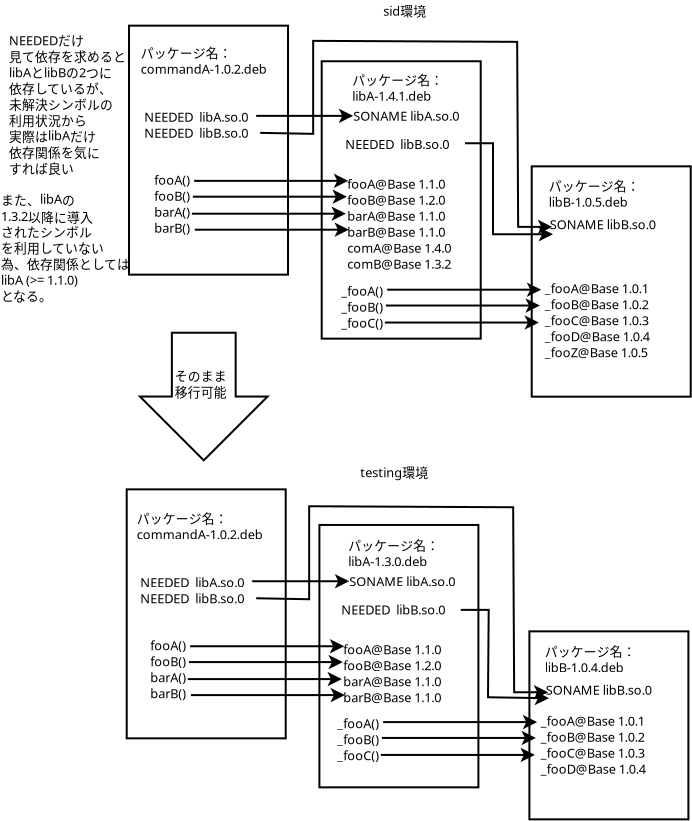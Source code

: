 <?xml version="1.0" encoding="UTF-8"?>
<dia:diagram xmlns:dia="http://www.lysator.liu.se/~alla/dia/">
  <dia:layer name="背景" visible="true" active="true">
    <dia:object type="Standard - Box" version="0" id="O0">
      <dia:attribute name="obj_pos">
        <dia:point val="3.627,28.325"/>
      </dia:attribute>
      <dia:attribute name="obj_bb">
        <dia:rectangle val="3.578,28.275;11.627,40.825"/>
      </dia:attribute>
      <dia:attribute name="elem_corner">
        <dia:point val="3.627,28.325"/>
      </dia:attribute>
      <dia:attribute name="elem_width">
        <dia:real val="7.95"/>
      </dia:attribute>
      <dia:attribute name="elem_height">
        <dia:real val="12.45"/>
      </dia:attribute>
      <dia:attribute name="show_background">
        <dia:boolean val="true"/>
      </dia:attribute>
    </dia:object>
    <dia:object type="Standard - Box" version="0" id="O1">
      <dia:attribute name="obj_pos">
        <dia:point val="13.262,30.105"/>
      </dia:attribute>
      <dia:attribute name="obj_bb">
        <dia:rectangle val="13.213,30.055;21.262,43.275"/>
      </dia:attribute>
      <dia:attribute name="elem_corner">
        <dia:point val="13.262,30.105"/>
      </dia:attribute>
      <dia:attribute name="elem_width">
        <dia:real val="7.95"/>
      </dia:attribute>
      <dia:attribute name="elem_height">
        <dia:real val="13.12"/>
      </dia:attribute>
      <dia:attribute name="show_background">
        <dia:boolean val="true"/>
      </dia:attribute>
    </dia:object>
    <dia:object type="Standard - Box" version="0" id="O2">
      <dia:attribute name="obj_pos">
        <dia:point val="23.762,35.425"/>
      </dia:attribute>
      <dia:attribute name="obj_bb">
        <dia:rectangle val="23.712,35.375;31.762,44.875"/>
      </dia:attribute>
      <dia:attribute name="elem_corner">
        <dia:point val="23.762,35.425"/>
      </dia:attribute>
      <dia:attribute name="elem_width">
        <dia:real val="7.95"/>
      </dia:attribute>
      <dia:attribute name="elem_height">
        <dia:real val="9.4"/>
      </dia:attribute>
      <dia:attribute name="show_background">
        <dia:boolean val="true"/>
      </dia:attribute>
    </dia:object>
    <dia:object type="Standard - Box" version="0" id="O3">
      <dia:attribute name="obj_pos">
        <dia:point val="3.743,5.14"/>
      </dia:attribute>
      <dia:attribute name="obj_bb">
        <dia:rectangle val="3.692,5.09;11.742,17.64"/>
      </dia:attribute>
      <dia:attribute name="elem_corner">
        <dia:point val="3.743,5.14"/>
      </dia:attribute>
      <dia:attribute name="elem_width">
        <dia:real val="7.95"/>
      </dia:attribute>
      <dia:attribute name="elem_height">
        <dia:real val="12.45"/>
      </dia:attribute>
      <dia:attribute name="show_background">
        <dia:boolean val="true"/>
      </dia:attribute>
    </dia:object>
    <dia:object type="Standard - Box" version="0" id="O4">
      <dia:attribute name="obj_pos">
        <dia:point val="13.377,6.92"/>
      </dia:attribute>
      <dia:attribute name="obj_bb">
        <dia:rectangle val="13.328,6.87;21.378,20.84"/>
      </dia:attribute>
      <dia:attribute name="elem_corner">
        <dia:point val="13.377,6.92"/>
      </dia:attribute>
      <dia:attribute name="elem_width">
        <dia:real val="7.95"/>
      </dia:attribute>
      <dia:attribute name="elem_height">
        <dia:real val="13.87"/>
      </dia:attribute>
      <dia:attribute name="show_background">
        <dia:boolean val="true"/>
      </dia:attribute>
    </dia:object>
    <dia:object type="Standard - Box" version="0" id="O5">
      <dia:attribute name="obj_pos">
        <dia:point val="23.878,12.175"/>
      </dia:attribute>
      <dia:attribute name="obj_bb">
        <dia:rectangle val="23.828,12.125;31.878,23.74"/>
      </dia:attribute>
      <dia:attribute name="elem_corner">
        <dia:point val="23.878,12.175"/>
      </dia:attribute>
      <dia:attribute name="elem_width">
        <dia:real val="7.95"/>
      </dia:attribute>
      <dia:attribute name="elem_height">
        <dia:real val="11.515"/>
      </dia:attribute>
      <dia:attribute name="show_background">
        <dia:boolean val="true"/>
      </dia:attribute>
    </dia:object>
    <dia:object type="Standard - Text" version="1" id="O6">
      <dia:attribute name="obj_pos">
        <dia:point val="4.5,9.95"/>
      </dia:attribute>
      <dia:attribute name="obj_bb">
        <dia:rectangle val="4.5,9.355;10.315,10.9"/>
      </dia:attribute>
      <dia:attribute name="text">
        <dia:composite type="text">
          <dia:attribute name="string">
            <dia:string>#NEEDED  libA.so.0
NEEDED  libB.so.0#</dia:string>
          </dia:attribute>
          <dia:attribute name="font">
            <dia:font family="sans" style="0" name="Helvetica"/>
          </dia:attribute>
          <dia:attribute name="height">
            <dia:real val="0.8"/>
          </dia:attribute>
          <dia:attribute name="pos">
            <dia:point val="4.5,9.95"/>
          </dia:attribute>
          <dia:attribute name="color">
            <dia:color val="#000000"/>
          </dia:attribute>
          <dia:attribute name="alignment">
            <dia:enum val="0"/>
          </dia:attribute>
        </dia:composite>
      </dia:attribute>
      <dia:attribute name="valign">
        <dia:enum val="3"/>
      </dia:attribute>
    </dia:object>
    <dia:object type="Standard - Text" version="1" id="O7">
      <dia:attribute name="obj_pos">
        <dia:point val="5,13.1"/>
      </dia:attribute>
      <dia:attribute name="obj_bb">
        <dia:rectangle val="5,12.505;7.003,16.45"/>
      </dia:attribute>
      <dia:attribute name="text">
        <dia:composite type="text">
          <dia:attribute name="string">
            <dia:string>#fooA()
fooB()
barA()
barB()
#</dia:string>
          </dia:attribute>
          <dia:attribute name="font">
            <dia:font family="sans" style="0" name="Helvetica"/>
          </dia:attribute>
          <dia:attribute name="height">
            <dia:real val="0.8"/>
          </dia:attribute>
          <dia:attribute name="pos">
            <dia:point val="5,13.1"/>
          </dia:attribute>
          <dia:attribute name="color">
            <dia:color val="#000000"/>
          </dia:attribute>
          <dia:attribute name="alignment">
            <dia:enum val="0"/>
          </dia:attribute>
        </dia:composite>
      </dia:attribute>
      <dia:attribute name="valign">
        <dia:enum val="3"/>
      </dia:attribute>
    </dia:object>
    <dia:object type="Standard - Text" version="1" id="O8">
      <dia:attribute name="obj_pos">
        <dia:point val="14.95,9.9"/>
      </dia:attribute>
      <dia:attribute name="obj_bb">
        <dia:rectangle val="14.95,9.286;20.676,10.087"/>
      </dia:attribute>
      <dia:attribute name="text">
        <dia:composite type="text">
          <dia:attribute name="string">
            <dia:string>#SONAME libA.so.0#</dia:string>
          </dia:attribute>
          <dia:attribute name="font">
            <dia:font family="sans" style="0" name="Helvetica"/>
          </dia:attribute>
          <dia:attribute name="height">
            <dia:real val="0.8"/>
          </dia:attribute>
          <dia:attribute name="pos">
            <dia:point val="14.95,9.9"/>
          </dia:attribute>
          <dia:attribute name="color">
            <dia:color val="#000000"/>
          </dia:attribute>
          <dia:attribute name="alignment">
            <dia:enum val="0"/>
          </dia:attribute>
        </dia:composite>
      </dia:attribute>
      <dia:attribute name="valign">
        <dia:enum val="3"/>
      </dia:attribute>
    </dia:object>
    <dia:object type="Standard - Text" version="1" id="O9">
      <dia:attribute name="obj_pos">
        <dia:point val="14.65,13.3"/>
      </dia:attribute>
      <dia:attribute name="obj_bb">
        <dia:rectangle val="14.65,12.686;20.506,18.287"/>
      </dia:attribute>
      <dia:attribute name="text">
        <dia:composite type="text">
          <dia:attribute name="string">
            <dia:string>#fooA@Base 1.1.0
fooB@Base 1.2.0
barA@Base 1.1.0
barB@Base 1.1.0
comA@Base 1.4.0
comB@Base 1.3.2
#</dia:string>
          </dia:attribute>
          <dia:attribute name="font">
            <dia:font family="sans" style="0" name="Helvetica"/>
          </dia:attribute>
          <dia:attribute name="height">
            <dia:real val="0.8"/>
          </dia:attribute>
          <dia:attribute name="pos">
            <dia:point val="14.65,13.3"/>
          </dia:attribute>
          <dia:attribute name="color">
            <dia:color val="#000000"/>
          </dia:attribute>
          <dia:attribute name="alignment">
            <dia:enum val="0"/>
          </dia:attribute>
        </dia:composite>
      </dia:attribute>
      <dia:attribute name="valign">
        <dia:enum val="3"/>
      </dia:attribute>
    </dia:object>
    <dia:object type="Standard - Text" version="1" id="O10">
      <dia:attribute name="obj_pos">
        <dia:point val="14.555,11.31"/>
      </dia:attribute>
      <dia:attribute name="obj_bb">
        <dia:rectangle val="14.555,10.696;20.389,11.497"/>
      </dia:attribute>
      <dia:attribute name="text">
        <dia:composite type="text">
          <dia:attribute name="string">
            <dia:string>#NEEDED  libB.so.0#</dia:string>
          </dia:attribute>
          <dia:attribute name="font">
            <dia:font family="sans" style="0" name="Helvetica"/>
          </dia:attribute>
          <dia:attribute name="height">
            <dia:real val="0.8"/>
          </dia:attribute>
          <dia:attribute name="pos">
            <dia:point val="14.555,11.31"/>
          </dia:attribute>
          <dia:attribute name="color">
            <dia:color val="#000000"/>
          </dia:attribute>
          <dia:attribute name="alignment">
            <dia:enum val="0"/>
          </dia:attribute>
        </dia:composite>
      </dia:attribute>
      <dia:attribute name="valign">
        <dia:enum val="3"/>
      </dia:attribute>
    </dia:object>
    <dia:object type="Standard - Text" version="1" id="O11">
      <dia:attribute name="obj_pos">
        <dia:point val="24.78,15.325"/>
      </dia:attribute>
      <dia:attribute name="obj_bb">
        <dia:rectangle val="24.78,14.711;30.519,15.512"/>
      </dia:attribute>
      <dia:attribute name="text">
        <dia:composite type="text">
          <dia:attribute name="string">
            <dia:string>#SONAME libB.so.0#</dia:string>
          </dia:attribute>
          <dia:attribute name="font">
            <dia:font family="sans" style="0" name="Helvetica"/>
          </dia:attribute>
          <dia:attribute name="height">
            <dia:real val="0.8"/>
          </dia:attribute>
          <dia:attribute name="pos">
            <dia:point val="24.78,15.325"/>
          </dia:attribute>
          <dia:attribute name="color">
            <dia:color val="#000000"/>
          </dia:attribute>
          <dia:attribute name="alignment">
            <dia:enum val="0"/>
          </dia:attribute>
        </dia:composite>
      </dia:attribute>
      <dia:attribute name="valign">
        <dia:enum val="3"/>
      </dia:attribute>
    </dia:object>
    <dia:object type="Standard - Text" version="1" id="O12">
      <dia:attribute name="obj_pos">
        <dia:point val="24.535,18.385"/>
      </dia:attribute>
      <dia:attribute name="obj_bb">
        <dia:rectangle val="24.535,17.79;24.535,18.535"/>
      </dia:attribute>
      <dia:attribute name="text">
        <dia:composite type="text">
          <dia:attribute name="string">
            <dia:string>##</dia:string>
          </dia:attribute>
          <dia:attribute name="font">
            <dia:font family="sans" style="0" name="Helvetica"/>
          </dia:attribute>
          <dia:attribute name="height">
            <dia:real val="0.8"/>
          </dia:attribute>
          <dia:attribute name="pos">
            <dia:point val="24.535,18.385"/>
          </dia:attribute>
          <dia:attribute name="color">
            <dia:color val="#000000"/>
          </dia:attribute>
          <dia:attribute name="alignment">
            <dia:enum val="0"/>
          </dia:attribute>
        </dia:composite>
      </dia:attribute>
      <dia:attribute name="valign">
        <dia:enum val="3"/>
      </dia:attribute>
    </dia:object>
    <dia:object type="Standard - Text" version="1" id="O13">
      <dia:attribute name="obj_pos">
        <dia:point val="14.35,18.65"/>
      </dia:attribute>
      <dia:attribute name="obj_bb">
        <dia:rectangle val="14.35,18.055;16.628,20.4"/>
      </dia:attribute>
      <dia:attribute name="text">
        <dia:composite type="text">
          <dia:attribute name="string">
            <dia:string>#_fooA()
_fooB()
_fooC()#</dia:string>
          </dia:attribute>
          <dia:attribute name="font">
            <dia:font family="sans" style="0" name="Helvetica"/>
          </dia:attribute>
          <dia:attribute name="height">
            <dia:real val="0.8"/>
          </dia:attribute>
          <dia:attribute name="pos">
            <dia:point val="14.35,18.65"/>
          </dia:attribute>
          <dia:attribute name="color">
            <dia:color val="#000000"/>
          </dia:attribute>
          <dia:attribute name="alignment">
            <dia:enum val="0"/>
          </dia:attribute>
        </dia:composite>
      </dia:attribute>
      <dia:attribute name="valign">
        <dia:enum val="3"/>
      </dia:attribute>
    </dia:object>
    <dia:object type="Standard - Line" version="0" id="O14">
      <dia:attribute name="obj_pos">
        <dia:point val="7,12.9"/>
      </dia:attribute>
      <dia:attribute name="obj_bb">
        <dia:rectangle val="6.95,12.538;14.812,13.262"/>
      </dia:attribute>
      <dia:attribute name="conn_endpoints">
        <dia:point val="7,12.9"/>
        <dia:point val="14.7,12.9"/>
      </dia:attribute>
      <dia:attribute name="numcp">
        <dia:int val="1"/>
      </dia:attribute>
      <dia:attribute name="end_arrow">
        <dia:enum val="22"/>
      </dia:attribute>
      <dia:attribute name="end_arrow_length">
        <dia:real val="0.5"/>
      </dia:attribute>
      <dia:attribute name="end_arrow_width">
        <dia:real val="0.5"/>
      </dia:attribute>
    </dia:object>
    <dia:object type="Standard - Line" version="0" id="O15">
      <dia:attribute name="obj_pos">
        <dia:point val="6.935,13.692"/>
      </dia:attribute>
      <dia:attribute name="obj_bb">
        <dia:rectangle val="6.885,13.33;14.747,14.054"/>
      </dia:attribute>
      <dia:attribute name="conn_endpoints">
        <dia:point val="6.935,13.692"/>
        <dia:point val="14.635,13.692"/>
      </dia:attribute>
      <dia:attribute name="numcp">
        <dia:int val="1"/>
      </dia:attribute>
      <dia:attribute name="end_arrow">
        <dia:enum val="22"/>
      </dia:attribute>
      <dia:attribute name="end_arrow_length">
        <dia:real val="0.5"/>
      </dia:attribute>
      <dia:attribute name="end_arrow_width">
        <dia:real val="0.5"/>
      </dia:attribute>
    </dia:object>
    <dia:object type="Standard - Line" version="0" id="O16">
      <dia:attribute name="obj_pos">
        <dia:point val="6.885,14.542"/>
      </dia:attribute>
      <dia:attribute name="obj_bb">
        <dia:rectangle val="6.835,14.18;14.697,14.904"/>
      </dia:attribute>
      <dia:attribute name="conn_endpoints">
        <dia:point val="6.885,14.542"/>
        <dia:point val="14.585,14.542"/>
      </dia:attribute>
      <dia:attribute name="numcp">
        <dia:int val="1"/>
      </dia:attribute>
      <dia:attribute name="end_arrow">
        <dia:enum val="22"/>
      </dia:attribute>
      <dia:attribute name="end_arrow_length">
        <dia:real val="0.5"/>
      </dia:attribute>
      <dia:attribute name="end_arrow_width">
        <dia:real val="0.5"/>
      </dia:attribute>
    </dia:object>
    <dia:object type="Standard - Line" version="0" id="O17">
      <dia:attribute name="obj_pos">
        <dia:point val="7.035,15.342"/>
      </dia:attribute>
      <dia:attribute name="obj_bb">
        <dia:rectangle val="6.985,14.98;14.847,15.704"/>
      </dia:attribute>
      <dia:attribute name="conn_endpoints">
        <dia:point val="7.035,15.342"/>
        <dia:point val="14.735,15.342"/>
      </dia:attribute>
      <dia:attribute name="numcp">
        <dia:int val="1"/>
      </dia:attribute>
      <dia:attribute name="end_arrow">
        <dia:enum val="22"/>
      </dia:attribute>
      <dia:attribute name="end_arrow_length">
        <dia:real val="0.5"/>
      </dia:attribute>
      <dia:attribute name="end_arrow_width">
        <dia:real val="0.5"/>
      </dia:attribute>
    </dia:object>
    <dia:object type="Standard - Line" version="0" id="O18">
      <dia:attribute name="obj_pos">
        <dia:point val="16.65,18.342"/>
      </dia:attribute>
      <dia:attribute name="obj_bb">
        <dia:rectangle val="16.6,17.98;24.462,18.704"/>
      </dia:attribute>
      <dia:attribute name="conn_endpoints">
        <dia:point val="16.65,18.342"/>
        <dia:point val="24.35,18.342"/>
      </dia:attribute>
      <dia:attribute name="numcp">
        <dia:int val="1"/>
      </dia:attribute>
      <dia:attribute name="end_arrow">
        <dia:enum val="22"/>
      </dia:attribute>
      <dia:attribute name="end_arrow_length">
        <dia:real val="0.5"/>
      </dia:attribute>
      <dia:attribute name="end_arrow_width">
        <dia:real val="0.5"/>
      </dia:attribute>
    </dia:object>
    <dia:object type="Standard - Line" version="0" id="O19">
      <dia:attribute name="obj_pos">
        <dia:point val="16.585,19.134"/>
      </dia:attribute>
      <dia:attribute name="obj_bb">
        <dia:rectangle val="16.535,18.772;24.397,19.495"/>
      </dia:attribute>
      <dia:attribute name="conn_endpoints">
        <dia:point val="16.585,19.134"/>
        <dia:point val="24.285,19.134"/>
      </dia:attribute>
      <dia:attribute name="numcp">
        <dia:int val="1"/>
      </dia:attribute>
      <dia:attribute name="end_arrow">
        <dia:enum val="22"/>
      </dia:attribute>
      <dia:attribute name="end_arrow_length">
        <dia:real val="0.5"/>
      </dia:attribute>
      <dia:attribute name="end_arrow_width">
        <dia:real val="0.5"/>
      </dia:attribute>
    </dia:object>
    <dia:object type="Standard - Line" version="0" id="O20">
      <dia:attribute name="obj_pos">
        <dia:point val="16.535,19.984"/>
      </dia:attribute>
      <dia:attribute name="obj_bb">
        <dia:rectangle val="16.485,19.622;24.347,20.345"/>
      </dia:attribute>
      <dia:attribute name="conn_endpoints">
        <dia:point val="16.535,19.984"/>
        <dia:point val="24.235,19.984"/>
      </dia:attribute>
      <dia:attribute name="numcp">
        <dia:int val="1"/>
      </dia:attribute>
      <dia:attribute name="end_arrow">
        <dia:enum val="22"/>
      </dia:attribute>
      <dia:attribute name="end_arrow_length">
        <dia:real val="0.5"/>
      </dia:attribute>
      <dia:attribute name="end_arrow_width">
        <dia:real val="0.5"/>
      </dia:attribute>
    </dia:object>
    <dia:object type="Standard - Text" version="1" id="O21">
      <dia:attribute name="obj_pos">
        <dia:point val="24.535,18.525"/>
      </dia:attribute>
      <dia:attribute name="obj_bb">
        <dia:rectangle val="24.535,17.911;30.406,21.912"/>
      </dia:attribute>
      <dia:attribute name="text">
        <dia:composite type="text">
          <dia:attribute name="string">
            <dia:string>#_fooA@Base 1.0.1
_fooB@Base 1.0.2
_fooC@Base 1.0.3
_fooD@Base 1.0.4
_fooZ@Base 1.0.5#</dia:string>
          </dia:attribute>
          <dia:attribute name="font">
            <dia:font family="sans" style="0" name="Helvetica"/>
          </dia:attribute>
          <dia:attribute name="height">
            <dia:real val="0.8"/>
          </dia:attribute>
          <dia:attribute name="pos">
            <dia:point val="24.535,18.525"/>
          </dia:attribute>
          <dia:attribute name="color">
            <dia:color val="#000000"/>
          </dia:attribute>
          <dia:attribute name="alignment">
            <dia:enum val="0"/>
          </dia:attribute>
        </dia:composite>
      </dia:attribute>
      <dia:attribute name="valign">
        <dia:enum val="3"/>
      </dia:attribute>
    </dia:object>
    <dia:object type="Standard - Line" version="0" id="O22">
      <dia:attribute name="obj_pos">
        <dia:point val="10.1,9.65"/>
      </dia:attribute>
      <dia:attribute name="obj_bb">
        <dia:rectangle val="10.05,9.288;15.062,10.012"/>
      </dia:attribute>
      <dia:attribute name="conn_endpoints">
        <dia:point val="10.1,9.65"/>
        <dia:point val="14.95,9.65"/>
      </dia:attribute>
      <dia:attribute name="numcp">
        <dia:int val="1"/>
      </dia:attribute>
      <dia:attribute name="end_arrow">
        <dia:enum val="22"/>
      </dia:attribute>
      <dia:attribute name="end_arrow_length">
        <dia:real val="0.5"/>
      </dia:attribute>
      <dia:attribute name="end_arrow_width">
        <dia:real val="0.5"/>
      </dia:attribute>
    </dia:object>
    <dia:object type="Standard - PolyLine" version="0" id="O23">
      <dia:attribute name="obj_pos">
        <dia:point val="10.3,10.5"/>
      </dia:attribute>
      <dia:attribute name="obj_bb">
        <dia:rectangle val="10.249,5.85;25.012,15.562"/>
      </dia:attribute>
      <dia:attribute name="poly_points">
        <dia:point val="10.3,10.5"/>
        <dia:point val="12.95,10.55"/>
        <dia:point val="12.95,5.9"/>
        <dia:point val="23.15,5.95"/>
        <dia:point val="23.2,15.2"/>
        <dia:point val="24.9,15.2"/>
      </dia:attribute>
      <dia:attribute name="end_arrow">
        <dia:enum val="22"/>
      </dia:attribute>
      <dia:attribute name="end_arrow_length">
        <dia:real val="0.5"/>
      </dia:attribute>
      <dia:attribute name="end_arrow_width">
        <dia:real val="0.5"/>
      </dia:attribute>
    </dia:object>
    <dia:object type="Standard - Text" version="1" id="O24">
      <dia:attribute name="obj_pos">
        <dia:point val="14.9,8.1"/>
      </dia:attribute>
      <dia:attribute name="obj_bb">
        <dia:rectangle val="14.9,7.463;19.399,9.1"/>
      </dia:attribute>
      <dia:attribute name="text">
        <dia:composite type="text">
          <dia:attribute name="string">
            <dia:string>#パッケージ名：
libA-1.4.1.deb#</dia:string>
          </dia:attribute>
          <dia:attribute name="font">
            <dia:font family="sans" style="0" name="Helvetica"/>
          </dia:attribute>
          <dia:attribute name="height">
            <dia:real val="0.8"/>
          </dia:attribute>
          <dia:attribute name="pos">
            <dia:point val="14.9,8.1"/>
          </dia:attribute>
          <dia:attribute name="color">
            <dia:color val="#000000"/>
          </dia:attribute>
          <dia:attribute name="alignment">
            <dia:enum val="0"/>
          </dia:attribute>
        </dia:composite>
      </dia:attribute>
      <dia:attribute name="valign">
        <dia:enum val="3"/>
      </dia:attribute>
    </dia:object>
    <dia:object type="Standard - Text" version="1" id="O25">
      <dia:attribute name="obj_pos">
        <dia:point val="24.735,13.398"/>
      </dia:attribute>
      <dia:attribute name="obj_bb">
        <dia:rectangle val="24.735,12.761;29.235,14.398"/>
      </dia:attribute>
      <dia:attribute name="text">
        <dia:composite type="text">
          <dia:attribute name="string">
            <dia:string>#パッケージ名：
libB-1.0.5.deb#</dia:string>
          </dia:attribute>
          <dia:attribute name="font">
            <dia:font family="sans" style="0" name="Helvetica"/>
          </dia:attribute>
          <dia:attribute name="height">
            <dia:real val="0.8"/>
          </dia:attribute>
          <dia:attribute name="pos">
            <dia:point val="24.735,13.398"/>
          </dia:attribute>
          <dia:attribute name="color">
            <dia:color val="#000000"/>
          </dia:attribute>
          <dia:attribute name="alignment">
            <dia:enum val="0"/>
          </dia:attribute>
        </dia:composite>
      </dia:attribute>
      <dia:attribute name="valign">
        <dia:enum val="3"/>
      </dia:attribute>
    </dia:object>
    <dia:object type="Standard - Text" version="1" id="O26">
      <dia:attribute name="obj_pos">
        <dia:point val="4.335,6.747"/>
      </dia:attribute>
      <dia:attribute name="obj_bb">
        <dia:rectangle val="4.335,6.111;11.242,7.748"/>
      </dia:attribute>
      <dia:attribute name="text">
        <dia:composite type="text">
          <dia:attribute name="string">
            <dia:string>#パッケージ名：
commandA-1.0.2.deb#</dia:string>
          </dia:attribute>
          <dia:attribute name="font">
            <dia:font family="sans" style="0" name="Helvetica"/>
          </dia:attribute>
          <dia:attribute name="height">
            <dia:real val="0.8"/>
          </dia:attribute>
          <dia:attribute name="pos">
            <dia:point val="4.335,6.747"/>
          </dia:attribute>
          <dia:attribute name="color">
            <dia:color val="#000000"/>
          </dia:attribute>
          <dia:attribute name="alignment">
            <dia:enum val="0"/>
          </dia:attribute>
        </dia:composite>
      </dia:attribute>
      <dia:attribute name="valign">
        <dia:enum val="3"/>
      </dia:attribute>
    </dia:object>
    <dia:object type="Standard - Text" version="1" id="O27">
      <dia:attribute name="obj_pos">
        <dia:point val="16.45,4.65"/>
      </dia:attribute>
      <dia:attribute name="obj_bb">
        <dia:rectangle val="16.45,4.01;18.648,4.822"/>
      </dia:attribute>
      <dia:attribute name="text">
        <dia:composite type="text">
          <dia:attribute name="string">
            <dia:string>#sid環境#</dia:string>
          </dia:attribute>
          <dia:attribute name="font">
            <dia:font family="sans" style="0" name="Helvetica"/>
          </dia:attribute>
          <dia:attribute name="height">
            <dia:real val="0.8"/>
          </dia:attribute>
          <dia:attribute name="pos">
            <dia:point val="16.45,4.65"/>
          </dia:attribute>
          <dia:attribute name="color">
            <dia:color val="#000000"/>
          </dia:attribute>
          <dia:attribute name="alignment">
            <dia:enum val="0"/>
          </dia:attribute>
        </dia:composite>
      </dia:attribute>
      <dia:attribute name="valign">
        <dia:enum val="3"/>
      </dia:attribute>
    </dia:object>
    <dia:object type="Standard - Text" version="1" id="O28">
      <dia:attribute name="obj_pos">
        <dia:point val="4.3,33.22"/>
      </dia:attribute>
      <dia:attribute name="obj_bb">
        <dia:rectangle val="4.3,32.625;10.115,34.17"/>
      </dia:attribute>
      <dia:attribute name="text">
        <dia:composite type="text">
          <dia:attribute name="string">
            <dia:string>#NEEDED  libA.so.0
NEEDED  libB.so.0#</dia:string>
          </dia:attribute>
          <dia:attribute name="font">
            <dia:font family="sans" style="0" name="Helvetica"/>
          </dia:attribute>
          <dia:attribute name="height">
            <dia:real val="0.8"/>
          </dia:attribute>
          <dia:attribute name="pos">
            <dia:point val="4.3,33.22"/>
          </dia:attribute>
          <dia:attribute name="color">
            <dia:color val="#000000"/>
          </dia:attribute>
          <dia:attribute name="alignment">
            <dia:enum val="0"/>
          </dia:attribute>
        </dia:composite>
      </dia:attribute>
      <dia:attribute name="valign">
        <dia:enum val="3"/>
      </dia:attribute>
    </dia:object>
    <dia:object type="Standard - Text" version="1" id="O29">
      <dia:attribute name="obj_pos">
        <dia:point val="4.8,36.37"/>
      </dia:attribute>
      <dia:attribute name="obj_bb">
        <dia:rectangle val="4.8,35.775;6.803,39.72"/>
      </dia:attribute>
      <dia:attribute name="text">
        <dia:composite type="text">
          <dia:attribute name="string">
            <dia:string>#fooA()
fooB()
barA()
barB()
#</dia:string>
          </dia:attribute>
          <dia:attribute name="font">
            <dia:font family="sans" style="0" name="Helvetica"/>
          </dia:attribute>
          <dia:attribute name="height">
            <dia:real val="0.8"/>
          </dia:attribute>
          <dia:attribute name="pos">
            <dia:point val="4.8,36.37"/>
          </dia:attribute>
          <dia:attribute name="color">
            <dia:color val="#000000"/>
          </dia:attribute>
          <dia:attribute name="alignment">
            <dia:enum val="0"/>
          </dia:attribute>
        </dia:composite>
      </dia:attribute>
      <dia:attribute name="valign">
        <dia:enum val="3"/>
      </dia:attribute>
    </dia:object>
    <dia:object type="Standard - Text" version="1" id="O30">
      <dia:attribute name="obj_pos">
        <dia:point val="14.75,33.17"/>
      </dia:attribute>
      <dia:attribute name="obj_bb">
        <dia:rectangle val="14.75,32.575;20.457,33.32"/>
      </dia:attribute>
      <dia:attribute name="text">
        <dia:composite type="text">
          <dia:attribute name="string">
            <dia:string>#SONAME libA.so.0#</dia:string>
          </dia:attribute>
          <dia:attribute name="font">
            <dia:font family="sans" style="0" name="Helvetica"/>
          </dia:attribute>
          <dia:attribute name="height">
            <dia:real val="0.8"/>
          </dia:attribute>
          <dia:attribute name="pos">
            <dia:point val="14.75,33.17"/>
          </dia:attribute>
          <dia:attribute name="color">
            <dia:color val="#000000"/>
          </dia:attribute>
          <dia:attribute name="alignment">
            <dia:enum val="0"/>
          </dia:attribute>
        </dia:composite>
      </dia:attribute>
      <dia:attribute name="valign">
        <dia:enum val="3"/>
      </dia:attribute>
    </dia:object>
    <dia:object type="Standard - Text" version="1" id="O31">
      <dia:attribute name="obj_pos">
        <dia:point val="14.45,36.57"/>
      </dia:attribute>
      <dia:attribute name="obj_bb">
        <dia:rectangle val="14.45,35.975;19.983,39.92"/>
      </dia:attribute>
      <dia:attribute name="text">
        <dia:composite type="text">
          <dia:attribute name="string">
            <dia:string>#fooA@Base 1.1.0
fooB@Base 1.2.0
barA@Base 1.1.0
barB@Base 1.1.0
#</dia:string>
          </dia:attribute>
          <dia:attribute name="font">
            <dia:font family="sans" style="0" name="Helvetica"/>
          </dia:attribute>
          <dia:attribute name="height">
            <dia:real val="0.8"/>
          </dia:attribute>
          <dia:attribute name="pos">
            <dia:point val="14.45,36.57"/>
          </dia:attribute>
          <dia:attribute name="color">
            <dia:color val="#000000"/>
          </dia:attribute>
          <dia:attribute name="alignment">
            <dia:enum val="0"/>
          </dia:attribute>
        </dia:composite>
      </dia:attribute>
      <dia:attribute name="valign">
        <dia:enum val="3"/>
      </dia:attribute>
    </dia:object>
    <dia:object type="Standard - Text" version="1" id="O32">
      <dia:attribute name="obj_pos">
        <dia:point val="14.355,34.58"/>
      </dia:attribute>
      <dia:attribute name="obj_bb">
        <dia:rectangle val="14.355,33.985;20.17,34.73"/>
      </dia:attribute>
      <dia:attribute name="text">
        <dia:composite type="text">
          <dia:attribute name="string">
            <dia:string>#NEEDED  libB.so.0#</dia:string>
          </dia:attribute>
          <dia:attribute name="font">
            <dia:font family="sans" style="0" name="Helvetica"/>
          </dia:attribute>
          <dia:attribute name="height">
            <dia:real val="0.8"/>
          </dia:attribute>
          <dia:attribute name="pos">
            <dia:point val="14.355,34.58"/>
          </dia:attribute>
          <dia:attribute name="color">
            <dia:color val="#000000"/>
          </dia:attribute>
          <dia:attribute name="alignment">
            <dia:enum val="0"/>
          </dia:attribute>
        </dia:composite>
      </dia:attribute>
      <dia:attribute name="valign">
        <dia:enum val="3"/>
      </dia:attribute>
    </dia:object>
    <dia:object type="Standard - Text" version="1" id="O33">
      <dia:attribute name="obj_pos">
        <dia:point val="24.58,38.595"/>
      </dia:attribute>
      <dia:attribute name="obj_bb">
        <dia:rectangle val="24.58,38;30.3,38.745"/>
      </dia:attribute>
      <dia:attribute name="text">
        <dia:composite type="text">
          <dia:attribute name="string">
            <dia:string>#SONAME libB.so.0#</dia:string>
          </dia:attribute>
          <dia:attribute name="font">
            <dia:font family="sans" style="0" name="Helvetica"/>
          </dia:attribute>
          <dia:attribute name="height">
            <dia:real val="0.8"/>
          </dia:attribute>
          <dia:attribute name="pos">
            <dia:point val="24.58,38.595"/>
          </dia:attribute>
          <dia:attribute name="color">
            <dia:color val="#000000"/>
          </dia:attribute>
          <dia:attribute name="alignment">
            <dia:enum val="0"/>
          </dia:attribute>
        </dia:composite>
      </dia:attribute>
      <dia:attribute name="valign">
        <dia:enum val="3"/>
      </dia:attribute>
    </dia:object>
    <dia:object type="Standard - Text" version="1" id="O34">
      <dia:attribute name="obj_pos">
        <dia:point val="24.335,40.005"/>
      </dia:attribute>
      <dia:attribute name="obj_bb">
        <dia:rectangle val="24.335,39.41;24.335,40.155"/>
      </dia:attribute>
      <dia:attribute name="text">
        <dia:composite type="text">
          <dia:attribute name="string">
            <dia:string>##</dia:string>
          </dia:attribute>
          <dia:attribute name="font">
            <dia:font family="sans" style="0" name="Helvetica"/>
          </dia:attribute>
          <dia:attribute name="height">
            <dia:real val="0.8"/>
          </dia:attribute>
          <dia:attribute name="pos">
            <dia:point val="24.335,40.005"/>
          </dia:attribute>
          <dia:attribute name="color">
            <dia:color val="#000000"/>
          </dia:attribute>
          <dia:attribute name="alignment">
            <dia:enum val="0"/>
          </dia:attribute>
        </dia:composite>
      </dia:attribute>
      <dia:attribute name="valign">
        <dia:enum val="3"/>
      </dia:attribute>
    </dia:object>
    <dia:object type="Standard - Text" version="1" id="O35">
      <dia:attribute name="obj_pos">
        <dia:point val="14.15,40.27"/>
      </dia:attribute>
      <dia:attribute name="obj_bb">
        <dia:rectangle val="14.15,39.675;16.427,42.02"/>
      </dia:attribute>
      <dia:attribute name="text">
        <dia:composite type="text">
          <dia:attribute name="string">
            <dia:string>#_fooA()
_fooB()
_fooC()#</dia:string>
          </dia:attribute>
          <dia:attribute name="font">
            <dia:font family="sans" style="0" name="Helvetica"/>
          </dia:attribute>
          <dia:attribute name="height">
            <dia:real val="0.8"/>
          </dia:attribute>
          <dia:attribute name="pos">
            <dia:point val="14.15,40.27"/>
          </dia:attribute>
          <dia:attribute name="color">
            <dia:color val="#000000"/>
          </dia:attribute>
          <dia:attribute name="alignment">
            <dia:enum val="0"/>
          </dia:attribute>
        </dia:composite>
      </dia:attribute>
      <dia:attribute name="valign">
        <dia:enum val="3"/>
      </dia:attribute>
    </dia:object>
    <dia:object type="Standard - Line" version="0" id="O36">
      <dia:attribute name="obj_pos">
        <dia:point val="6.8,36.17"/>
      </dia:attribute>
      <dia:attribute name="obj_bb">
        <dia:rectangle val="6.75,35.808;14.612,36.532"/>
      </dia:attribute>
      <dia:attribute name="conn_endpoints">
        <dia:point val="6.8,36.17"/>
        <dia:point val="14.5,36.17"/>
      </dia:attribute>
      <dia:attribute name="numcp">
        <dia:int val="1"/>
      </dia:attribute>
      <dia:attribute name="end_arrow">
        <dia:enum val="22"/>
      </dia:attribute>
      <dia:attribute name="end_arrow_length">
        <dia:real val="0.5"/>
      </dia:attribute>
      <dia:attribute name="end_arrow_width">
        <dia:real val="0.5"/>
      </dia:attribute>
    </dia:object>
    <dia:object type="Standard - Line" version="0" id="O37">
      <dia:attribute name="obj_pos">
        <dia:point val="6.735,36.962"/>
      </dia:attribute>
      <dia:attribute name="obj_bb">
        <dia:rectangle val="6.685,36.6;14.547,37.324"/>
      </dia:attribute>
      <dia:attribute name="conn_endpoints">
        <dia:point val="6.735,36.962"/>
        <dia:point val="14.435,36.962"/>
      </dia:attribute>
      <dia:attribute name="numcp">
        <dia:int val="1"/>
      </dia:attribute>
      <dia:attribute name="end_arrow">
        <dia:enum val="22"/>
      </dia:attribute>
      <dia:attribute name="end_arrow_length">
        <dia:real val="0.5"/>
      </dia:attribute>
      <dia:attribute name="end_arrow_width">
        <dia:real val="0.5"/>
      </dia:attribute>
    </dia:object>
    <dia:object type="Standard - Line" version="0" id="O38">
      <dia:attribute name="obj_pos">
        <dia:point val="6.685,37.812"/>
      </dia:attribute>
      <dia:attribute name="obj_bb">
        <dia:rectangle val="6.635,37.45;14.497,38.174"/>
      </dia:attribute>
      <dia:attribute name="conn_endpoints">
        <dia:point val="6.685,37.812"/>
        <dia:point val="14.385,37.812"/>
      </dia:attribute>
      <dia:attribute name="numcp">
        <dia:int val="1"/>
      </dia:attribute>
      <dia:attribute name="end_arrow">
        <dia:enum val="22"/>
      </dia:attribute>
      <dia:attribute name="end_arrow_length">
        <dia:real val="0.5"/>
      </dia:attribute>
      <dia:attribute name="end_arrow_width">
        <dia:real val="0.5"/>
      </dia:attribute>
    </dia:object>
    <dia:object type="Standard - Line" version="0" id="O39">
      <dia:attribute name="obj_pos">
        <dia:point val="6.835,38.612"/>
      </dia:attribute>
      <dia:attribute name="obj_bb">
        <dia:rectangle val="6.785,38.25;14.647,38.974"/>
      </dia:attribute>
      <dia:attribute name="conn_endpoints">
        <dia:point val="6.835,38.612"/>
        <dia:point val="14.535,38.612"/>
      </dia:attribute>
      <dia:attribute name="numcp">
        <dia:int val="1"/>
      </dia:attribute>
      <dia:attribute name="end_arrow">
        <dia:enum val="22"/>
      </dia:attribute>
      <dia:attribute name="end_arrow_length">
        <dia:real val="0.5"/>
      </dia:attribute>
      <dia:attribute name="end_arrow_width">
        <dia:real val="0.5"/>
      </dia:attribute>
    </dia:object>
    <dia:object type="Standard - Line" version="0" id="O40">
      <dia:attribute name="obj_pos">
        <dia:point val="16.45,39.962"/>
      </dia:attribute>
      <dia:attribute name="obj_bb">
        <dia:rectangle val="16.4,39.6;24.262,40.324"/>
      </dia:attribute>
      <dia:attribute name="conn_endpoints">
        <dia:point val="16.45,39.962"/>
        <dia:point val="24.15,39.962"/>
      </dia:attribute>
      <dia:attribute name="numcp">
        <dia:int val="1"/>
      </dia:attribute>
      <dia:attribute name="end_arrow">
        <dia:enum val="22"/>
      </dia:attribute>
      <dia:attribute name="end_arrow_length">
        <dia:real val="0.5"/>
      </dia:attribute>
      <dia:attribute name="end_arrow_width">
        <dia:real val="0.5"/>
      </dia:attribute>
    </dia:object>
    <dia:object type="Standard - Line" version="0" id="O41">
      <dia:attribute name="obj_pos">
        <dia:point val="16.385,40.754"/>
      </dia:attribute>
      <dia:attribute name="obj_bb">
        <dia:rectangle val="16.335,40.392;24.197,41.115"/>
      </dia:attribute>
      <dia:attribute name="conn_endpoints">
        <dia:point val="16.385,40.754"/>
        <dia:point val="24.085,40.754"/>
      </dia:attribute>
      <dia:attribute name="numcp">
        <dia:int val="1"/>
      </dia:attribute>
      <dia:attribute name="end_arrow">
        <dia:enum val="22"/>
      </dia:attribute>
      <dia:attribute name="end_arrow_length">
        <dia:real val="0.5"/>
      </dia:attribute>
      <dia:attribute name="end_arrow_width">
        <dia:real val="0.5"/>
      </dia:attribute>
    </dia:object>
    <dia:object type="Standard - Line" version="0" id="O42">
      <dia:attribute name="obj_pos">
        <dia:point val="16.335,41.604"/>
      </dia:attribute>
      <dia:attribute name="obj_bb">
        <dia:rectangle val="16.285,41.242;24.147,41.965"/>
      </dia:attribute>
      <dia:attribute name="conn_endpoints">
        <dia:point val="16.335,41.604"/>
        <dia:point val="24.035,41.604"/>
      </dia:attribute>
      <dia:attribute name="numcp">
        <dia:int val="1"/>
      </dia:attribute>
      <dia:attribute name="end_arrow">
        <dia:enum val="22"/>
      </dia:attribute>
      <dia:attribute name="end_arrow_length">
        <dia:real val="0.5"/>
      </dia:attribute>
      <dia:attribute name="end_arrow_width">
        <dia:real val="0.5"/>
      </dia:attribute>
    </dia:object>
    <dia:object type="Standard - Text" version="1" id="O43">
      <dia:attribute name="obj_pos">
        <dia:point val="24.335,40.145"/>
      </dia:attribute>
      <dia:attribute name="obj_bb">
        <dia:rectangle val="24.335,39.55;30.188,42.695"/>
      </dia:attribute>
      <dia:attribute name="text">
        <dia:composite type="text">
          <dia:attribute name="string">
            <dia:string>#_fooA@Base 1.0.1
_fooB@Base 1.0.2
_fooC@Base 1.0.3
_fooD@Base 1.0.4#</dia:string>
          </dia:attribute>
          <dia:attribute name="font">
            <dia:font family="sans" style="0" name="Helvetica"/>
          </dia:attribute>
          <dia:attribute name="height">
            <dia:real val="0.8"/>
          </dia:attribute>
          <dia:attribute name="pos">
            <dia:point val="24.335,40.145"/>
          </dia:attribute>
          <dia:attribute name="color">
            <dia:color val="#000000"/>
          </dia:attribute>
          <dia:attribute name="alignment">
            <dia:enum val="0"/>
          </dia:attribute>
        </dia:composite>
      </dia:attribute>
      <dia:attribute name="valign">
        <dia:enum val="3"/>
      </dia:attribute>
    </dia:object>
    <dia:object type="Standard - Line" version="0" id="O44">
      <dia:attribute name="obj_pos">
        <dia:point val="9.9,32.92"/>
      </dia:attribute>
      <dia:attribute name="obj_bb">
        <dia:rectangle val="9.85,32.558;14.862,33.282"/>
      </dia:attribute>
      <dia:attribute name="conn_endpoints">
        <dia:point val="9.9,32.92"/>
        <dia:point val="14.75,32.92"/>
      </dia:attribute>
      <dia:attribute name="numcp">
        <dia:int val="1"/>
      </dia:attribute>
      <dia:attribute name="end_arrow">
        <dia:enum val="22"/>
      </dia:attribute>
      <dia:attribute name="end_arrow_length">
        <dia:real val="0.5"/>
      </dia:attribute>
      <dia:attribute name="end_arrow_width">
        <dia:real val="0.5"/>
      </dia:attribute>
    </dia:object>
    <dia:object type="Standard - PolyLine" version="0" id="O45">
      <dia:attribute name="obj_pos">
        <dia:point val="10.1,33.77"/>
      </dia:attribute>
      <dia:attribute name="obj_bb">
        <dia:rectangle val="10.049,29.12;24.812,38.832"/>
      </dia:attribute>
      <dia:attribute name="poly_points">
        <dia:point val="10.1,33.77"/>
        <dia:point val="12.75,33.82"/>
        <dia:point val="12.75,29.17"/>
        <dia:point val="22.95,29.22"/>
        <dia:point val="23,38.47"/>
        <dia:point val="24.7,38.47"/>
      </dia:attribute>
      <dia:attribute name="end_arrow">
        <dia:enum val="22"/>
      </dia:attribute>
      <dia:attribute name="end_arrow_length">
        <dia:real val="0.5"/>
      </dia:attribute>
      <dia:attribute name="end_arrow_width">
        <dia:real val="0.5"/>
      </dia:attribute>
    </dia:object>
    <dia:object type="Standard - Text" version="1" id="O46">
      <dia:attribute name="obj_pos">
        <dia:point val="14.7,31.37"/>
      </dia:attribute>
      <dia:attribute name="obj_bb">
        <dia:rectangle val="14.7,30.753;19.18,32.331"/>
      </dia:attribute>
      <dia:attribute name="text">
        <dia:composite type="text">
          <dia:attribute name="string">
            <dia:string>#パッケージ名：
libA-1.3.0.deb#</dia:string>
          </dia:attribute>
          <dia:attribute name="font">
            <dia:font family="sans" style="0" name="Helvetica"/>
          </dia:attribute>
          <dia:attribute name="height">
            <dia:real val="0.8"/>
          </dia:attribute>
          <dia:attribute name="pos">
            <dia:point val="14.7,31.37"/>
          </dia:attribute>
          <dia:attribute name="color">
            <dia:color val="#000000"/>
          </dia:attribute>
          <dia:attribute name="alignment">
            <dia:enum val="0"/>
          </dia:attribute>
        </dia:composite>
      </dia:attribute>
      <dia:attribute name="valign">
        <dia:enum val="3"/>
      </dia:attribute>
    </dia:object>
    <dia:object type="Standard - Text" version="1" id="O47">
      <dia:attribute name="obj_pos">
        <dia:point val="24.535,36.667"/>
      </dia:attribute>
      <dia:attribute name="obj_bb">
        <dia:rectangle val="24.535,36.05;29.015,37.629"/>
      </dia:attribute>
      <dia:attribute name="text">
        <dia:composite type="text">
          <dia:attribute name="string">
            <dia:string>#パッケージ名：
libB-1.0.4.deb#</dia:string>
          </dia:attribute>
          <dia:attribute name="font">
            <dia:font family="sans" style="0" name="Helvetica"/>
          </dia:attribute>
          <dia:attribute name="height">
            <dia:real val="0.8"/>
          </dia:attribute>
          <dia:attribute name="pos">
            <dia:point val="24.535,36.667"/>
          </dia:attribute>
          <dia:attribute name="color">
            <dia:color val="#000000"/>
          </dia:attribute>
          <dia:attribute name="alignment">
            <dia:enum val="0"/>
          </dia:attribute>
        </dia:composite>
      </dia:attribute>
      <dia:attribute name="valign">
        <dia:enum val="3"/>
      </dia:attribute>
    </dia:object>
    <dia:object type="Standard - Text" version="1" id="O48">
      <dia:attribute name="obj_pos">
        <dia:point val="4.135,30.017"/>
      </dia:attribute>
      <dia:attribute name="obj_bb">
        <dia:rectangle val="4.135,29.4;11.023,30.979"/>
      </dia:attribute>
      <dia:attribute name="text">
        <dia:composite type="text">
          <dia:attribute name="string">
            <dia:string>#パッケージ名：
commandA-1.0.2.deb#</dia:string>
          </dia:attribute>
          <dia:attribute name="font">
            <dia:font family="sans" style="0" name="Helvetica"/>
          </dia:attribute>
          <dia:attribute name="height">
            <dia:real val="0.8"/>
          </dia:attribute>
          <dia:attribute name="pos">
            <dia:point val="4.135,30.017"/>
          </dia:attribute>
          <dia:attribute name="color">
            <dia:color val="#000000"/>
          </dia:attribute>
          <dia:attribute name="alignment">
            <dia:enum val="0"/>
          </dia:attribute>
        </dia:composite>
      </dia:attribute>
      <dia:attribute name="valign">
        <dia:enum val="3"/>
      </dia:attribute>
    </dia:object>
    <dia:object type="Standard - Text" version="1" id="O49">
      <dia:attribute name="obj_pos">
        <dia:point val="15.3,27.72"/>
      </dia:attribute>
      <dia:attribute name="obj_bb">
        <dia:rectangle val="15.3,27.08;18.797,27.892"/>
      </dia:attribute>
      <dia:attribute name="text">
        <dia:composite type="text">
          <dia:attribute name="string">
            <dia:string>#testing環境#</dia:string>
          </dia:attribute>
          <dia:attribute name="font">
            <dia:font family="sans" style="0" name="Helvetica"/>
          </dia:attribute>
          <dia:attribute name="height">
            <dia:real val="0.8"/>
          </dia:attribute>
          <dia:attribute name="pos">
            <dia:point val="15.3,27.72"/>
          </dia:attribute>
          <dia:attribute name="color">
            <dia:color val="#000000"/>
          </dia:attribute>
          <dia:attribute name="alignment">
            <dia:enum val="0"/>
          </dia:attribute>
        </dia:composite>
      </dia:attribute>
      <dia:attribute name="valign">
        <dia:enum val="3"/>
      </dia:attribute>
    </dia:object>
    <dia:object type="Standard - PolyLine" version="0" id="O50">
      <dia:attribute name="obj_pos">
        <dia:point val="20.543,11.02"/>
      </dia:attribute>
      <dia:attribute name="obj_bb">
        <dia:rectangle val="20.492,10.97;25.054,15.932"/>
      </dia:attribute>
      <dia:attribute name="poly_points">
        <dia:point val="20.543,11.02"/>
        <dia:point val="21.942,11.02"/>
        <dia:point val="21.942,15.57"/>
        <dia:point val="24.942,15.57"/>
      </dia:attribute>
      <dia:attribute name="end_arrow">
        <dia:enum val="22"/>
      </dia:attribute>
      <dia:attribute name="end_arrow_length">
        <dia:real val="0.5"/>
      </dia:attribute>
      <dia:attribute name="end_arrow_width">
        <dia:real val="0.5"/>
      </dia:attribute>
    </dia:object>
    <dia:object type="Standard - PolyLine" version="0" id="O51">
      <dia:attribute name="obj_pos">
        <dia:point val="20.328,34.35"/>
      </dia:attribute>
      <dia:attribute name="obj_bb">
        <dia:rectangle val="20.277,34.3;24.854,39.122"/>
      </dia:attribute>
      <dia:attribute name="poly_points">
        <dia:point val="20.328,34.35"/>
        <dia:point val="21.727,34.35"/>
        <dia:point val="21.692,38.72"/>
        <dia:point val="24.742,38.77"/>
      </dia:attribute>
      <dia:attribute name="end_arrow">
        <dia:enum val="22"/>
      </dia:attribute>
      <dia:attribute name="end_arrow_length">
        <dia:real val="0.5"/>
      </dia:attribute>
      <dia:attribute name="end_arrow_width">
        <dia:real val="0.5"/>
      </dia:attribute>
    </dia:object>
    <dia:object type="Geometric - Down Arrow" version="1" id="O52">
      <dia:attribute name="obj_pos">
        <dia:point val="4.29,20.495"/>
      </dia:attribute>
      <dia:attribute name="obj_bb">
        <dia:rectangle val="4.169,20.445;10.791,26.946"/>
      </dia:attribute>
      <dia:attribute name="meta">
        <dia:composite type="dict"/>
      </dia:attribute>
      <dia:attribute name="elem_corner">
        <dia:point val="4.29,20.495"/>
      </dia:attribute>
      <dia:attribute name="elem_width">
        <dia:real val="6.38"/>
      </dia:attribute>
      <dia:attribute name="elem_height">
        <dia:real val="6.38"/>
      </dia:attribute>
      <dia:attribute name="line_width">
        <dia:real val="0.1"/>
      </dia:attribute>
      <dia:attribute name="line_colour">
        <dia:color val="#000000"/>
      </dia:attribute>
      <dia:attribute name="fill_colour">
        <dia:color val="#ffffff"/>
      </dia:attribute>
      <dia:attribute name="show_background">
        <dia:boolean val="true"/>
      </dia:attribute>
      <dia:attribute name="line_style">
        <dia:enum val="0"/>
        <dia:real val="1"/>
      </dia:attribute>
      <dia:attribute name="flip_horizontal">
        <dia:boolean val="false"/>
      </dia:attribute>
      <dia:attribute name="flip_vertical">
        <dia:boolean val="false"/>
      </dia:attribute>
      <dia:attribute name="subscale">
        <dia:real val="1"/>
      </dia:attribute>
    </dia:object>
    <dia:object type="Standard - Text" version="1" id="O53">
      <dia:attribute name="obj_pos">
        <dia:point val="6.03,22.899"/>
      </dia:attribute>
      <dia:attribute name="obj_bb">
        <dia:rectangle val="6.03,22.259;8.59,23.871"/>
      </dia:attribute>
      <dia:attribute name="text">
        <dia:composite type="text">
          <dia:attribute name="string">
            <dia:string>#そのまま
移行可能#</dia:string>
          </dia:attribute>
          <dia:attribute name="font">
            <dia:font family="sans" style="0" name="Helvetica"/>
          </dia:attribute>
          <dia:attribute name="height">
            <dia:real val="0.8"/>
          </dia:attribute>
          <dia:attribute name="pos">
            <dia:point val="6.03,22.899"/>
          </dia:attribute>
          <dia:attribute name="color">
            <dia:color val="#000000"/>
          </dia:attribute>
          <dia:attribute name="alignment">
            <dia:enum val="0"/>
          </dia:attribute>
        </dia:composite>
      </dia:attribute>
      <dia:attribute name="valign">
        <dia:enum val="3"/>
      </dia:attribute>
    </dia:object>
    <dia:object type="Standard - Text" version="1" id="O54">
      <dia:attribute name="obj_pos">
        <dia:point val="-2.257,6.125"/>
      </dia:attribute>
      <dia:attribute name="obj_bb">
        <dia:rectangle val="-2.257,5.465;3.523,12.738"/>
      </dia:attribute>
      <dia:attribute name="text">
        <dia:composite type="text">
          <dia:attribute name="string">
            <dia:string>#NEEDEDだけ
見て依存を求めると
libAとlibBの2つに
依存しているが、
未解決シンボルの
利用状況から
実際はlibAだけ
依存関係を気に
すれば良い#</dia:string>
          </dia:attribute>
          <dia:attribute name="font">
            <dia:font family="sans" style="0" name="Helvetica"/>
          </dia:attribute>
          <dia:attribute name="height">
            <dia:real val="0.8"/>
          </dia:attribute>
          <dia:attribute name="pos">
            <dia:point val="-2.257,6.125"/>
          </dia:attribute>
          <dia:attribute name="color">
            <dia:color val="#000000"/>
          </dia:attribute>
          <dia:attribute name="alignment">
            <dia:enum val="0"/>
          </dia:attribute>
        </dia:composite>
      </dia:attribute>
      <dia:attribute name="valign">
        <dia:enum val="3"/>
      </dia:attribute>
    </dia:object>
    <dia:object type="Standard - Text" version="1" id="O55">
      <dia:attribute name="obj_pos">
        <dia:point val="-2.658,14.101"/>
      </dia:attribute>
      <dia:attribute name="obj_bb">
        <dia:rectangle val="-2.658,13.447;3.763,19.11"/>
      </dia:attribute>
      <dia:attribute name="text">
        <dia:composite type="text">
          <dia:attribute name="string">
            <dia:string>#また、libAの
1.3.2以降に導入
されたシンボル
を利用していない
為、依存関係としては
libA (&gt;= 1.1.0)
となる。#</dia:string>
          </dia:attribute>
          <dia:attribute name="font">
            <dia:font family="sans" style="0" name="Helvetica"/>
          </dia:attribute>
          <dia:attribute name="height">
            <dia:real val="0.8"/>
          </dia:attribute>
          <dia:attribute name="pos">
            <dia:point val="-2.658,14.101"/>
          </dia:attribute>
          <dia:attribute name="color">
            <dia:color val="#000000"/>
          </dia:attribute>
          <dia:attribute name="alignment">
            <dia:enum val="0"/>
          </dia:attribute>
        </dia:composite>
      </dia:attribute>
      <dia:attribute name="valign">
        <dia:enum val="3"/>
      </dia:attribute>
    </dia:object>
  </dia:layer>
</dia:diagram>
